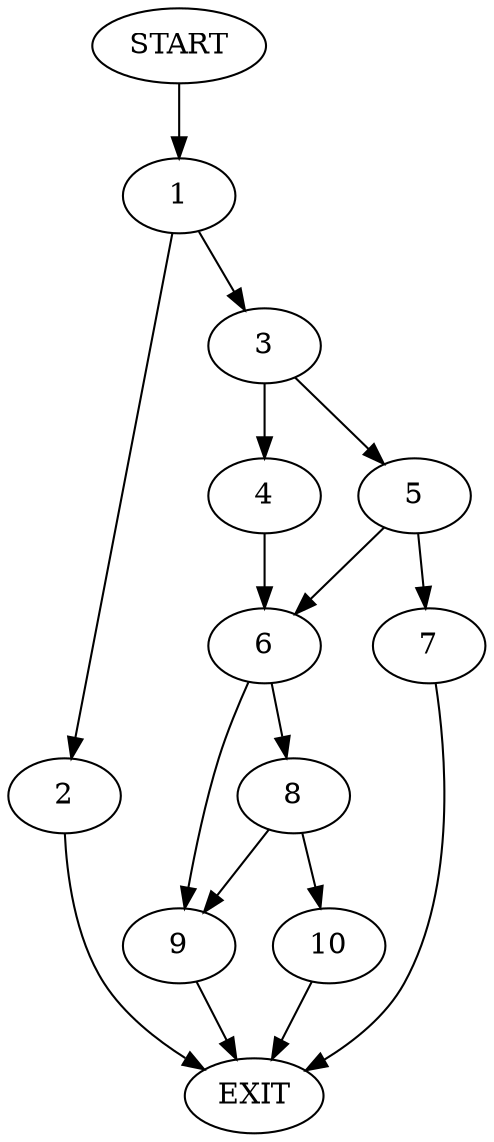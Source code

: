 digraph {
0 [label="START"]
11 [label="EXIT"]
0 -> 1
1 -> 2
1 -> 3
3 -> 4
3 -> 5
2 -> 11
4 -> 6
5 -> 7
5 -> 6
7 -> 11
6 -> 8
6 -> 9
9 -> 11
8 -> 10
8 -> 9
10 -> 11
}
